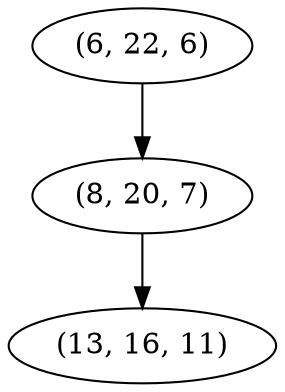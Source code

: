 digraph tree {
    "(6, 22, 6)";
    "(8, 20, 7)";
    "(13, 16, 11)";
    "(6, 22, 6)" -> "(8, 20, 7)";
    "(8, 20, 7)" -> "(13, 16, 11)";
}
